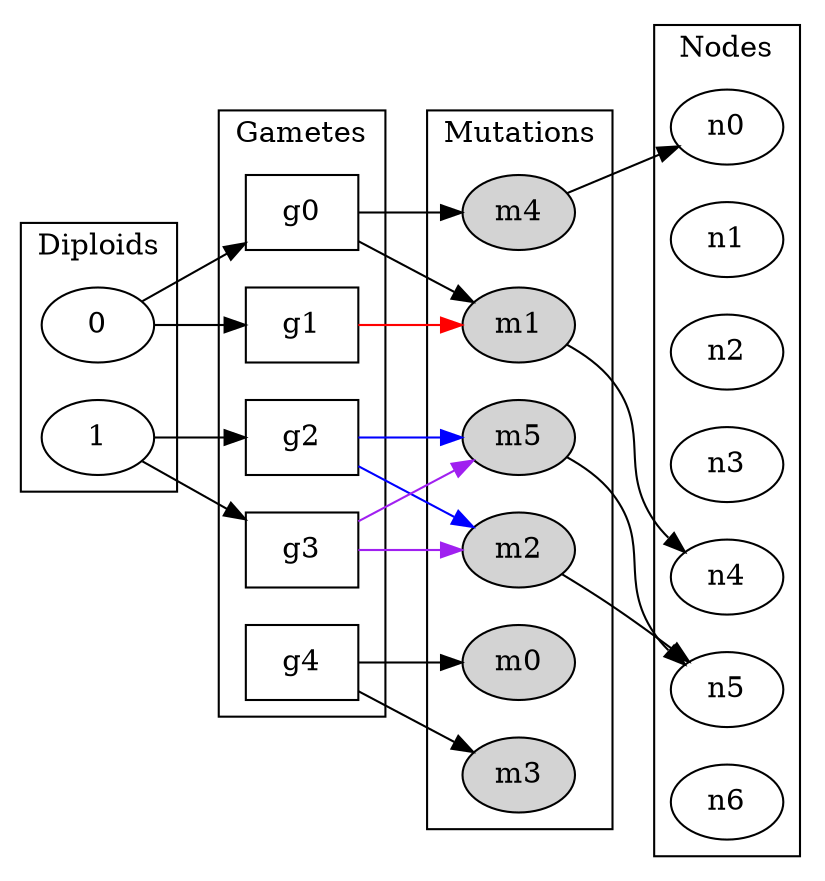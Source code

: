 digraph d {
    graph[rankdir=LR]

    subgraph cluster_diploids {
    node [shape=oval]
    0 
    1
    label="Diploids"
    }

    subgraph cluster_gametes {
    node [shape=box]
    g0
    g1
    g2
    g3
    g4
    label="Gametes"
    }

    0 -> {g0, g1}
    1 -> {g2, g3}

    subgraph cluster_mutations {
    node [style=filled]
    m0  m1 m2  m3  m4  m5
    label="Mutations"
    }

    g0 -> {m1,m4} 
    g1 -> {m1} [color="red"]
    g2 -> {m2,m5} [color="blue"]
    g3 -> {m2,m5} [color="purple"]
    g4 -> {m0,m3}

    subgraph cluster_nodes
    {
    n0
    n1
    n2
    n3
    n4
    n5
    n6
    label="Nodes"
    }

    m1 -> n4 [constraint=false];
    m4 ->n0 ;
    m2 -> n5;
    m5 -> n5[constraint=false];
}

